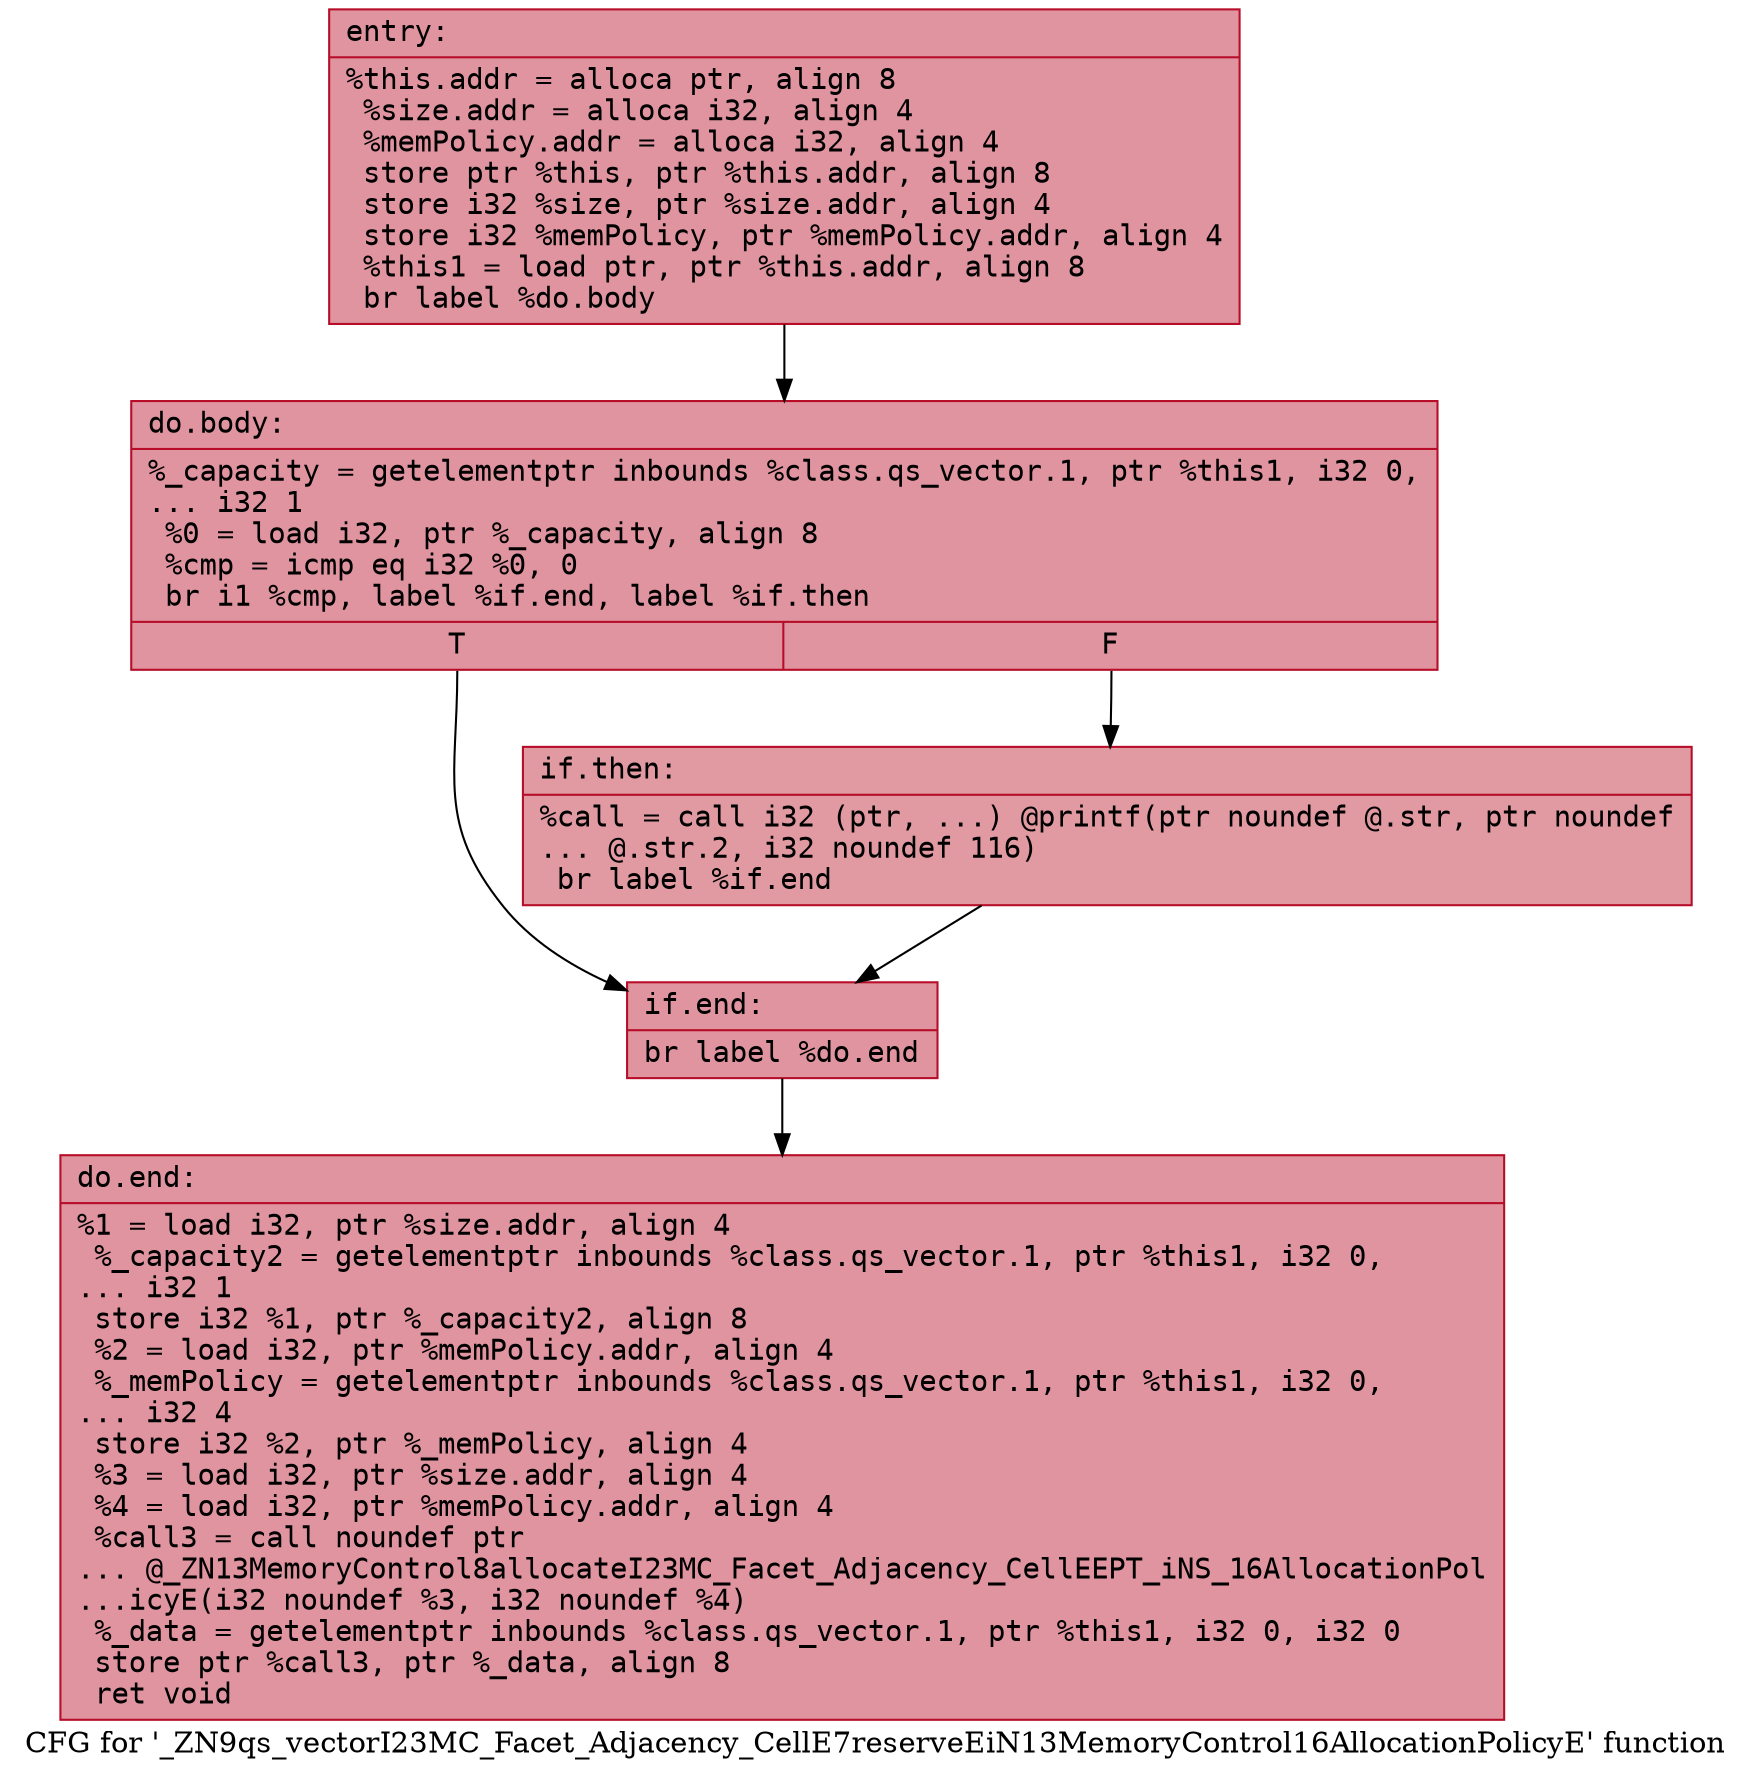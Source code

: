 digraph "CFG for '_ZN9qs_vectorI23MC_Facet_Adjacency_CellE7reserveEiN13MemoryControl16AllocationPolicyE' function" {
	label="CFG for '_ZN9qs_vectorI23MC_Facet_Adjacency_CellE7reserveEiN13MemoryControl16AllocationPolicyE' function";

	Node0x55dfe4b83090 [shape=record,color="#b70d28ff", style=filled, fillcolor="#b70d2870" fontname="Courier",label="{entry:\l|  %this.addr = alloca ptr, align 8\l  %size.addr = alloca i32, align 4\l  %memPolicy.addr = alloca i32, align 4\l  store ptr %this, ptr %this.addr, align 8\l  store i32 %size, ptr %size.addr, align 4\l  store i32 %memPolicy, ptr %memPolicy.addr, align 4\l  %this1 = load ptr, ptr %this.addr, align 8\l  br label %do.body\l}"];
	Node0x55dfe4b83090 -> Node0x55dfe4b834c0[tooltip="entry -> do.body\nProbability 100.00%" ];
	Node0x55dfe4b834c0 [shape=record,color="#b70d28ff", style=filled, fillcolor="#b70d2870" fontname="Courier",label="{do.body:\l|  %_capacity = getelementptr inbounds %class.qs_vector.1, ptr %this1, i32 0,\l... i32 1\l  %0 = load i32, ptr %_capacity, align 8\l  %cmp = icmp eq i32 %0, 0\l  br i1 %cmp, label %if.end, label %if.then\l|{<s0>T|<s1>F}}"];
	Node0x55dfe4b834c0:s0 -> Node0x55dfe4b837c0[tooltip="do.body -> if.end\nProbability 37.50%" ];
	Node0x55dfe4b834c0:s1 -> Node0x55dfe4b83830[tooltip="do.body -> if.then\nProbability 62.50%" ];
	Node0x55dfe4b83830 [shape=record,color="#b70d28ff", style=filled, fillcolor="#bb1b2c70" fontname="Courier",label="{if.then:\l|  %call = call i32 (ptr, ...) @printf(ptr noundef @.str, ptr noundef\l... @.str.2, i32 noundef 116)\l  br label %if.end\l}"];
	Node0x55dfe4b83830 -> Node0x55dfe4b837c0[tooltip="if.then -> if.end\nProbability 100.00%" ];
	Node0x55dfe4b837c0 [shape=record,color="#b70d28ff", style=filled, fillcolor="#b70d2870" fontname="Courier",label="{if.end:\l|  br label %do.end\l}"];
	Node0x55dfe4b837c0 -> Node0x55dfe4b83b20[tooltip="if.end -> do.end\nProbability 100.00%" ];
	Node0x55dfe4b83b20 [shape=record,color="#b70d28ff", style=filled, fillcolor="#b70d2870" fontname="Courier",label="{do.end:\l|  %1 = load i32, ptr %size.addr, align 4\l  %_capacity2 = getelementptr inbounds %class.qs_vector.1, ptr %this1, i32 0,\l... i32 1\l  store i32 %1, ptr %_capacity2, align 8\l  %2 = load i32, ptr %memPolicy.addr, align 4\l  %_memPolicy = getelementptr inbounds %class.qs_vector.1, ptr %this1, i32 0,\l... i32 4\l  store i32 %2, ptr %_memPolicy, align 4\l  %3 = load i32, ptr %size.addr, align 4\l  %4 = load i32, ptr %memPolicy.addr, align 4\l  %call3 = call noundef ptr\l... @_ZN13MemoryControl8allocateI23MC_Facet_Adjacency_CellEEPT_iNS_16AllocationPol\l...icyE(i32 noundef %3, i32 noundef %4)\l  %_data = getelementptr inbounds %class.qs_vector.1, ptr %this1, i32 0, i32 0\l  store ptr %call3, ptr %_data, align 8\l  ret void\l}"];
}
